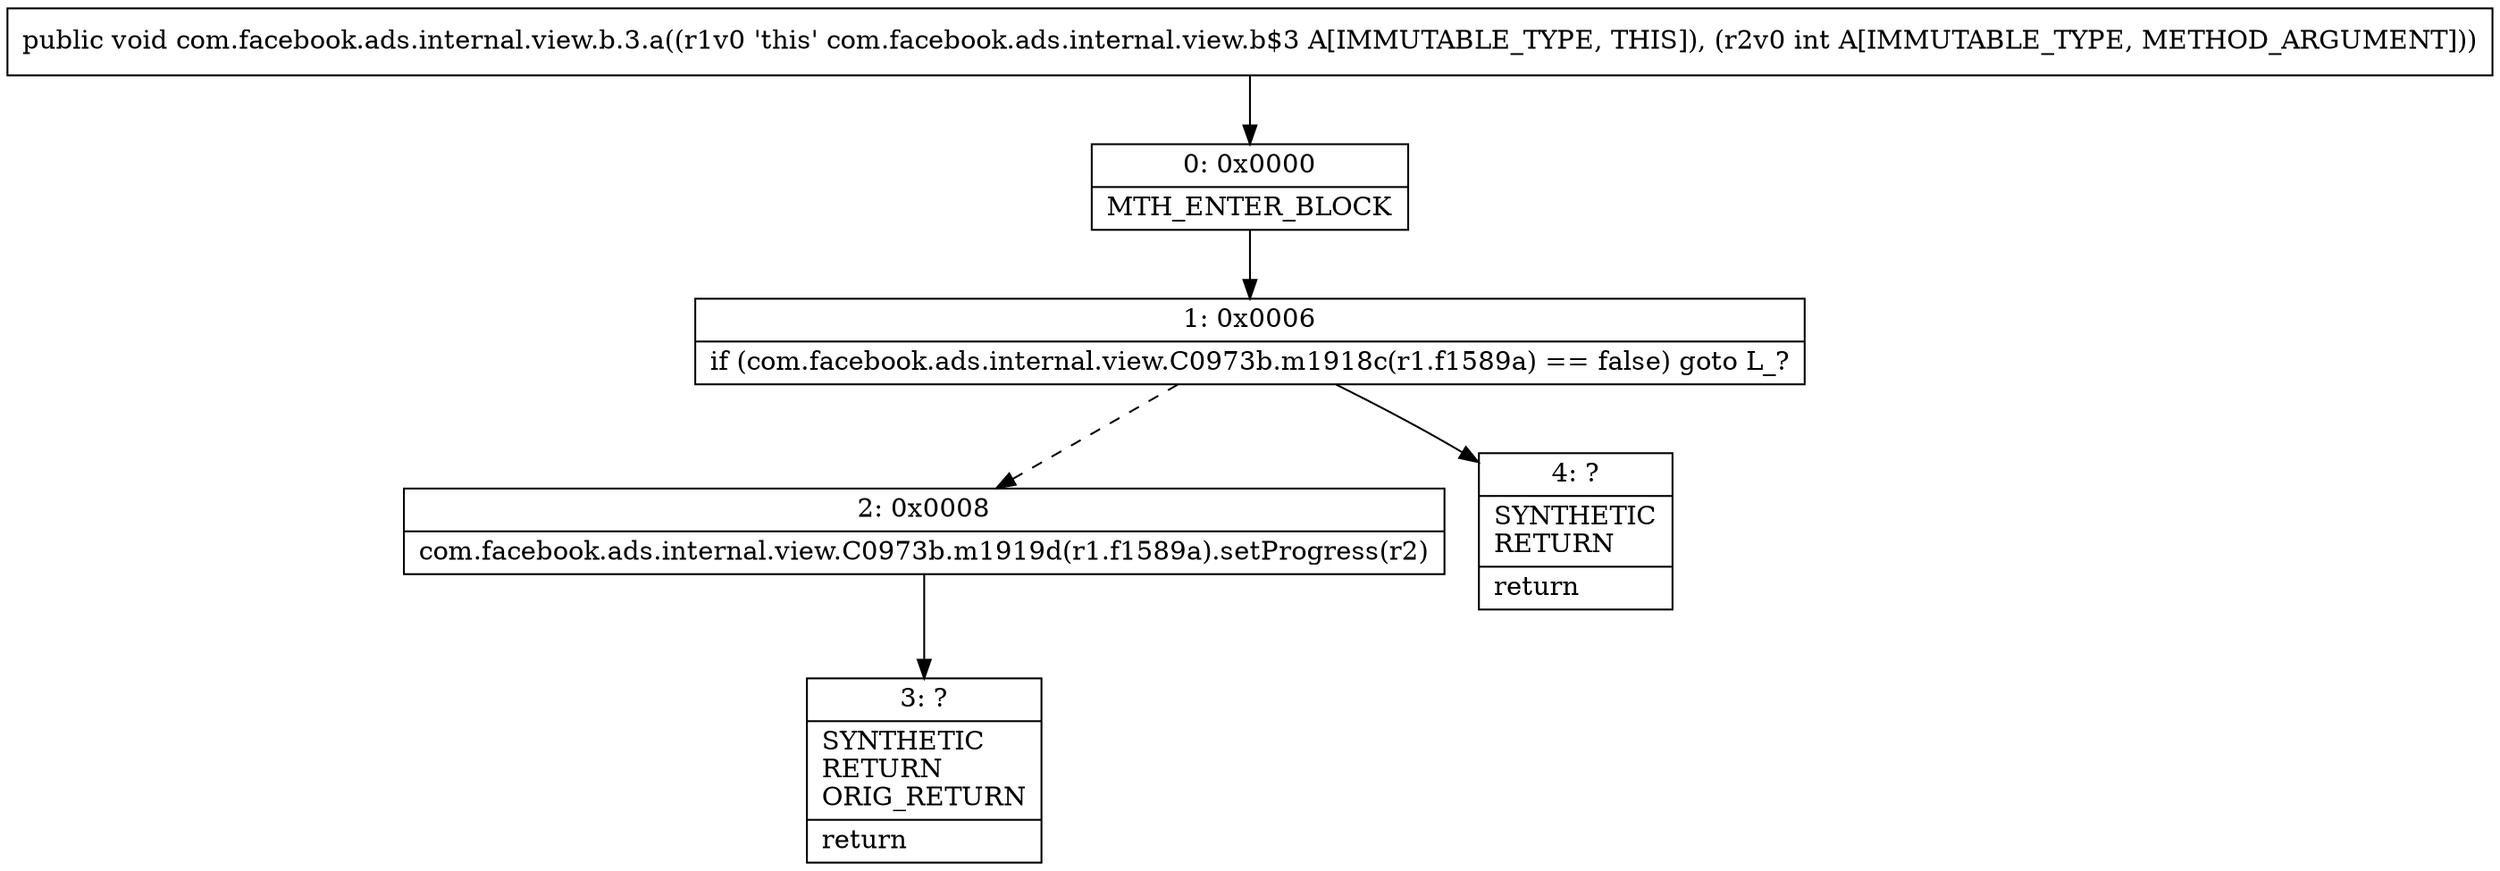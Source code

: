 digraph "CFG forcom.facebook.ads.internal.view.b.3.a(I)V" {
Node_0 [shape=record,label="{0\:\ 0x0000|MTH_ENTER_BLOCK\l}"];
Node_1 [shape=record,label="{1\:\ 0x0006|if (com.facebook.ads.internal.view.C0973b.m1918c(r1.f1589a) == false) goto L_?\l}"];
Node_2 [shape=record,label="{2\:\ 0x0008|com.facebook.ads.internal.view.C0973b.m1919d(r1.f1589a).setProgress(r2)\l}"];
Node_3 [shape=record,label="{3\:\ ?|SYNTHETIC\lRETURN\lORIG_RETURN\l|return\l}"];
Node_4 [shape=record,label="{4\:\ ?|SYNTHETIC\lRETURN\l|return\l}"];
MethodNode[shape=record,label="{public void com.facebook.ads.internal.view.b.3.a((r1v0 'this' com.facebook.ads.internal.view.b$3 A[IMMUTABLE_TYPE, THIS]), (r2v0 int A[IMMUTABLE_TYPE, METHOD_ARGUMENT])) }"];
MethodNode -> Node_0;
Node_0 -> Node_1;
Node_1 -> Node_2[style=dashed];
Node_1 -> Node_4;
Node_2 -> Node_3;
}

